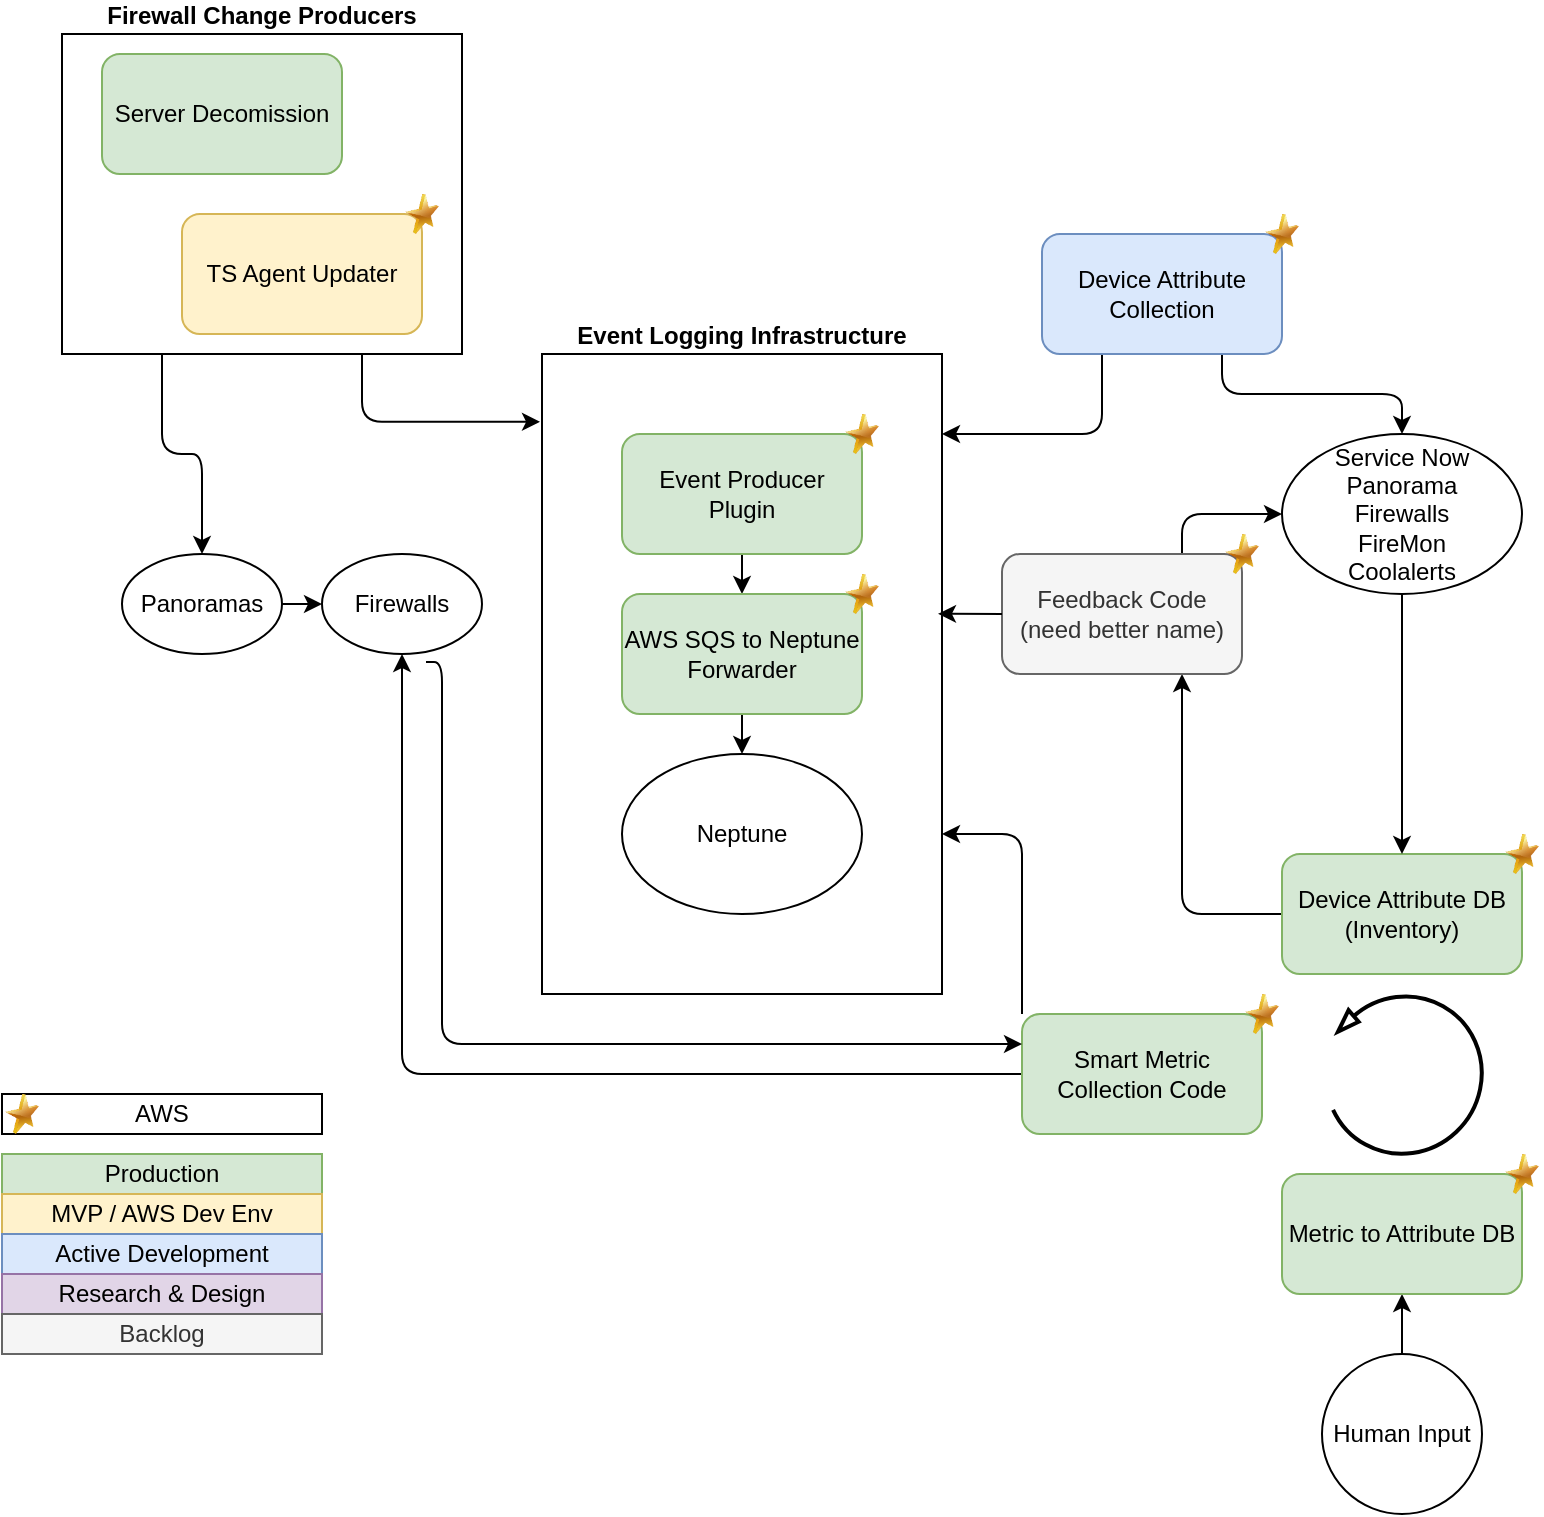 <mxfile version="28.1.1">
  <diagram name="Page-1" id="W9JfT17BYu0buxzHSnPP">
    <mxGraphModel grid="1" page="1" gridSize="10" guides="1" tooltips="1" connect="1" arrows="1" fold="1" pageScale="1" pageWidth="850" pageHeight="1100" math="0" shadow="0">
      <root>
        <mxCell id="0" />
        <mxCell id="1" parent="0" />
        <mxCell id="jgxaxADgwJe4Hzebw44l-14" value="" style="group;labelBorderColor=none;" vertex="1" connectable="0" parent="1">
          <mxGeometry x="310" y="190" width="200" height="320" as="geometry" />
        </mxCell>
        <mxCell id="jgxaxADgwJe4Hzebw44l-8" value="&lt;b&gt;Event Logging Infrastructure&lt;/b&gt;" style="rounded=0;whiteSpace=wrap;html=1;align=center;labelPosition=center;verticalLabelPosition=top;verticalAlign=bottom;" vertex="1" parent="jgxaxADgwJe4Hzebw44l-14">
          <mxGeometry width="200" height="320" as="geometry" />
        </mxCell>
        <mxCell id="jgxaxADgwJe4Hzebw44l-9" value="" style="group" vertex="1" connectable="0" parent="jgxaxADgwJe4Hzebw44l-14">
          <mxGeometry x="40" y="40" width="130" height="240" as="geometry" />
        </mxCell>
        <mxCell id="jgxaxADgwJe4Hzebw44l-4" style="edgeStyle=orthogonalEdgeStyle;rounded=0;orthogonalLoop=1;jettySize=auto;html=1;exitX=0.5;exitY=1;exitDx=0;exitDy=0;entryX=0.5;entryY=0;entryDx=0;entryDy=0;" edge="1" parent="jgxaxADgwJe4Hzebw44l-9" source="jgxaxADgwJe4Hzebw44l-2" target="jgxaxADgwJe4Hzebw44l-3">
          <mxGeometry relative="1" as="geometry" />
        </mxCell>
        <mxCell id="jgxaxADgwJe4Hzebw44l-2" value="Event Producer Plugin" style="rounded=1;whiteSpace=wrap;html=1;fillColor=#d5e8d4;strokeColor=#82b366;" vertex="1" parent="jgxaxADgwJe4Hzebw44l-9">
          <mxGeometry width="120" height="60" as="geometry" />
        </mxCell>
        <mxCell id="jgxaxADgwJe4Hzebw44l-6" style="edgeStyle=orthogonalEdgeStyle;rounded=0;orthogonalLoop=1;jettySize=auto;html=1;exitX=0.5;exitY=1;exitDx=0;exitDy=0;entryX=0.5;entryY=0;entryDx=0;entryDy=0;" edge="1" parent="jgxaxADgwJe4Hzebw44l-9" source="jgxaxADgwJe4Hzebw44l-3" target="jgxaxADgwJe4Hzebw44l-5">
          <mxGeometry relative="1" as="geometry" />
        </mxCell>
        <mxCell id="jgxaxADgwJe4Hzebw44l-3" value="AWS SQS to Neptune Forwarder" style="rounded=1;whiteSpace=wrap;html=1;fillColor=#d5e8d4;strokeColor=#82b366;" vertex="1" parent="jgxaxADgwJe4Hzebw44l-9">
          <mxGeometry y="80" width="120" height="60" as="geometry" />
        </mxCell>
        <mxCell id="jgxaxADgwJe4Hzebw44l-5" value="Neptune" style="ellipse;whiteSpace=wrap;html=1;" vertex="1" parent="jgxaxADgwJe4Hzebw44l-9">
          <mxGeometry y="160" width="120" height="80" as="geometry" />
        </mxCell>
        <mxCell id="Qaop3SIBf-g17rU-zxT1-14" value="" style="image;html=1;image=img/lib/clip_art/general/Star_128x128.png" vertex="1" parent="jgxaxADgwJe4Hzebw44l-9">
          <mxGeometry x="110" y="70" width="20" height="20" as="geometry" />
        </mxCell>
        <mxCell id="Qaop3SIBf-g17rU-zxT1-46" value="" style="image;html=1;image=img/lib/clip_art/general/Star_128x128.png" vertex="1" parent="jgxaxADgwJe4Hzebw44l-9">
          <mxGeometry x="110" y="-10" width="20" height="20" as="geometry" />
        </mxCell>
        <mxCell id="jgxaxADgwJe4Hzebw44l-32" style="edgeStyle=orthogonalEdgeStyle;rounded=1;orthogonalLoop=1;jettySize=auto;html=1;exitX=0.75;exitY=1;exitDx=0;exitDy=0;entryX=0.5;entryY=0;entryDx=0;entryDy=0;curved=0;" edge="1" parent="1" source="jgxaxADgwJe4Hzebw44l-18" target="jgxaxADgwJe4Hzebw44l-21">
          <mxGeometry relative="1" as="geometry" />
        </mxCell>
        <mxCell id="jgxaxADgwJe4Hzebw44l-56" style="edgeStyle=orthogonalEdgeStyle;rounded=1;orthogonalLoop=1;jettySize=auto;html=1;exitX=0.25;exitY=1;exitDx=0;exitDy=0;entryX=1;entryY=0.128;entryDx=0;entryDy=0;curved=0;entryPerimeter=0;" edge="1" parent="1" source="jgxaxADgwJe4Hzebw44l-18" target="jgxaxADgwJe4Hzebw44l-8">
          <mxGeometry relative="1" as="geometry">
            <Array as="points">
              <mxPoint x="590" y="230" />
            </Array>
          </mxGeometry>
        </mxCell>
        <mxCell id="jgxaxADgwJe4Hzebw44l-18" value="Device Attribute Collection" style="rounded=1;whiteSpace=wrap;html=1;fillColor=#dae8fc;strokeColor=#6c8ebf;" vertex="1" parent="1">
          <mxGeometry x="560" y="130" width="120" height="60" as="geometry" />
        </mxCell>
        <mxCell id="jgxaxADgwJe4Hzebw44l-36" style="edgeStyle=orthogonalEdgeStyle;rounded=1;orthogonalLoop=1;jettySize=auto;html=1;exitX=0;exitY=0.5;exitDx=0;exitDy=0;entryX=0.75;entryY=1;entryDx=0;entryDy=0;curved=0;" edge="1" parent="1" source="jgxaxADgwJe4Hzebw44l-19" target="jgxaxADgwJe4Hzebw44l-24">
          <mxGeometry relative="1" as="geometry" />
        </mxCell>
        <mxCell id="jgxaxADgwJe4Hzebw44l-19" value="Device Attribute DB&lt;br&gt;(Inventory)" style="rounded=1;whiteSpace=wrap;html=1;fillColor=#d5e8d4;strokeColor=#82b366;" vertex="1" parent="1">
          <mxGeometry x="680" y="440" width="120" height="60" as="geometry" />
        </mxCell>
        <mxCell id="jgxaxADgwJe4Hzebw44l-35" style="edgeStyle=orthogonalEdgeStyle;rounded=0;orthogonalLoop=1;jettySize=auto;html=1;exitX=0.5;exitY=1;exitDx=0;exitDy=0;entryX=0.5;entryY=0;entryDx=0;entryDy=0;" edge="1" parent="1" source="jgxaxADgwJe4Hzebw44l-21" target="jgxaxADgwJe4Hzebw44l-19">
          <mxGeometry relative="1" as="geometry" />
        </mxCell>
        <mxCell id="jgxaxADgwJe4Hzebw44l-21" value="Service Now&lt;div&gt;Panorama&lt;/div&gt;&lt;div&gt;Firewalls&lt;/div&gt;&lt;div&gt;FireMon&lt;/div&gt;&lt;div&gt;Coolalerts&lt;/div&gt;" style="ellipse;whiteSpace=wrap;html=1;" vertex="1" parent="1">
          <mxGeometry x="680" y="230" width="120" height="80" as="geometry" />
        </mxCell>
        <mxCell id="jgxaxADgwJe4Hzebw44l-33" style="edgeStyle=orthogonalEdgeStyle;rounded=1;orthogonalLoop=1;jettySize=auto;html=1;exitX=0.75;exitY=0;exitDx=0;exitDy=0;entryX=0;entryY=0.5;entryDx=0;entryDy=0;curved=0;" edge="1" parent="1" source="jgxaxADgwJe4Hzebw44l-24" target="jgxaxADgwJe4Hzebw44l-21">
          <mxGeometry relative="1" as="geometry" />
        </mxCell>
        <mxCell id="jgxaxADgwJe4Hzebw44l-24" value="Feedback Code&lt;br&gt;(need better name)" style="rounded=1;whiteSpace=wrap;html=1;fillColor=#f5f5f5;fontColor=#333333;strokeColor=#666666;" vertex="1" parent="1">
          <mxGeometry x="540" y="290" width="120" height="60" as="geometry" />
        </mxCell>
        <mxCell id="jgxaxADgwJe4Hzebw44l-66" style="edgeStyle=orthogonalEdgeStyle;rounded=0;orthogonalLoop=1;jettySize=auto;html=1;exitX=0.5;exitY=0;exitDx=0;exitDy=0;entryX=0.5;entryY=1;entryDx=0;entryDy=0;" edge="1" parent="1" source="jgxaxADgwJe4Hzebw44l-27" target="jgxaxADgwJe4Hzebw44l-28">
          <mxGeometry relative="1" as="geometry" />
        </mxCell>
        <mxCell id="jgxaxADgwJe4Hzebw44l-27" value="Human Input" style="ellipse;whiteSpace=wrap;html=1;aspect=fixed;" vertex="1" parent="1">
          <mxGeometry x="700" y="690" width="80" height="80" as="geometry" />
        </mxCell>
        <mxCell id="jgxaxADgwJe4Hzebw44l-28" value="Metric to Attribute DB" style="rounded=1;whiteSpace=wrap;html=1;fillColor=#d5e8d4;strokeColor=#82b366;" vertex="1" parent="1">
          <mxGeometry x="680" y="600" width="120" height="60" as="geometry" />
        </mxCell>
        <mxCell id="jgxaxADgwJe4Hzebw44l-78" style="edgeStyle=orthogonalEdgeStyle;rounded=1;orthogonalLoop=1;jettySize=auto;html=1;exitX=0;exitY=0.5;exitDx=0;exitDy=0;entryX=0.5;entryY=1;entryDx=0;entryDy=0;curved=0;" edge="1" parent="1" source="jgxaxADgwJe4Hzebw44l-41" target="jgxaxADgwJe4Hzebw44l-70">
          <mxGeometry relative="1" as="geometry" />
        </mxCell>
        <mxCell id="jgxaxADgwJe4Hzebw44l-81" style="edgeStyle=orthogonalEdgeStyle;rounded=1;orthogonalLoop=1;jettySize=auto;html=1;exitX=0;exitY=0;exitDx=0;exitDy=0;entryX=1;entryY=0.75;entryDx=0;entryDy=0;curved=0;" edge="1" parent="1" source="jgxaxADgwJe4Hzebw44l-41" target="jgxaxADgwJe4Hzebw44l-8">
          <mxGeometry relative="1" as="geometry" />
        </mxCell>
        <mxCell id="jgxaxADgwJe4Hzebw44l-41" value="Smart Metric Collection Code" style="rounded=1;whiteSpace=wrap;html=1;fillColor=#d5e8d4;strokeColor=#82b366;" vertex="1" parent="1">
          <mxGeometry x="550" y="520" width="120" height="60" as="geometry" />
        </mxCell>
        <mxCell id="jgxaxADgwJe4Hzebw44l-50" value="" style="verticalLabelPosition=bottom;html=1;verticalAlign=top;strokeWidth=2;shape=mxgraph.lean_mapping.physical_pull;pointerEvents=1;direction=north;rotation=304;" vertex="1" parent="1">
          <mxGeometry x="700" y="510.0" width="80" height="80" as="geometry" />
        </mxCell>
        <mxCell id="jgxaxADgwJe4Hzebw44l-59" style="rounded=0;orthogonalLoop=1;jettySize=auto;html=1;exitX=0;exitY=0.5;exitDx=0;exitDy=0;entryX=0.99;entryY=0.406;entryDx=0;entryDy=0;entryPerimeter=0;" edge="1" parent="1" source="jgxaxADgwJe4Hzebw44l-24" target="jgxaxADgwJe4Hzebw44l-8">
          <mxGeometry relative="1" as="geometry" />
        </mxCell>
        <mxCell id="jgxaxADgwJe4Hzebw44l-71" style="edgeStyle=orthogonalEdgeStyle;rounded=0;orthogonalLoop=1;jettySize=auto;html=1;exitX=1;exitY=0.5;exitDx=0;exitDy=0;entryX=0;entryY=0.5;entryDx=0;entryDy=0;" edge="1" parent="1" source="jgxaxADgwJe4Hzebw44l-62" target="jgxaxADgwJe4Hzebw44l-70">
          <mxGeometry relative="1" as="geometry" />
        </mxCell>
        <mxCell id="jgxaxADgwJe4Hzebw44l-62" value="Panoramas" style="ellipse;whiteSpace=wrap;html=1;" vertex="1" parent="1">
          <mxGeometry x="100" y="290" width="80" height="50" as="geometry" />
        </mxCell>
        <mxCell id="jgxaxADgwJe4Hzebw44l-79" style="edgeStyle=orthogonalEdgeStyle;rounded=1;orthogonalLoop=1;jettySize=auto;html=1;exitX=0.65;exitY=1.08;exitDx=0;exitDy=0;entryX=0;entryY=0.25;entryDx=0;entryDy=0;curved=0;exitPerimeter=0;" edge="1" parent="1" source="jgxaxADgwJe4Hzebw44l-70" target="jgxaxADgwJe4Hzebw44l-41">
          <mxGeometry relative="1" as="geometry">
            <Array as="points">
              <mxPoint x="260" y="344" />
              <mxPoint x="260" y="535" />
            </Array>
          </mxGeometry>
        </mxCell>
        <mxCell id="jgxaxADgwJe4Hzebw44l-70" value="Firewalls" style="ellipse;whiteSpace=wrap;html=1;" vertex="1" parent="1">
          <mxGeometry x="200" y="290" width="80" height="50" as="geometry" />
        </mxCell>
        <mxCell id="jgxaxADgwJe4Hzebw44l-84" style="edgeStyle=orthogonalEdgeStyle;rounded=1;orthogonalLoop=1;jettySize=auto;html=1;exitX=0.25;exitY=1;exitDx=0;exitDy=0;entryX=0.5;entryY=0;entryDx=0;entryDy=0;curved=0;" edge="1" parent="1" source="jgxaxADgwJe4Hzebw44l-82" target="jgxaxADgwJe4Hzebw44l-62">
          <mxGeometry relative="1" as="geometry" />
        </mxCell>
        <mxCell id="jgxaxADgwJe4Hzebw44l-83" style="edgeStyle=orthogonalEdgeStyle;rounded=1;orthogonalLoop=1;jettySize=auto;html=1;exitX=0.75;exitY=1;exitDx=0;exitDy=0;entryX=-0.005;entryY=0.106;entryDx=0;entryDy=0;entryPerimeter=0;curved=0;" edge="1" parent="1" source="jgxaxADgwJe4Hzebw44l-82" target="jgxaxADgwJe4Hzebw44l-8">
          <mxGeometry relative="1" as="geometry" />
        </mxCell>
        <mxCell id="Qaop3SIBf-g17rU-zxT1-11" value="" style="group;fillColor=#f5f5f5;strokeColor=#666666;fontColor=#333333;" connectable="0" vertex="1" parent="1">
          <mxGeometry x="70" y="30" width="200" height="160" as="geometry" />
        </mxCell>
        <mxCell id="jgxaxADgwJe4Hzebw44l-82" value="&lt;b&gt;Firewall Change Producers&lt;/b&gt;" style="rounded=0;whiteSpace=wrap;html=1;verticalAlign=bottom;labelPosition=center;verticalLabelPosition=top;align=center;textDirection=ltr;" vertex="1" parent="Qaop3SIBf-g17rU-zxT1-11">
          <mxGeometry width="200" height="160" as="geometry" />
        </mxCell>
        <mxCell id="jgxaxADgwJe4Hzebw44l-1" value="TS Agent Updater" style="rounded=1;whiteSpace=wrap;html=1;fillColor=#fff2cc;strokeColor=#d6b656;labelBorderColor=none;" vertex="1" parent="Qaop3SIBf-g17rU-zxT1-11">
          <mxGeometry x="60" y="90" width="120" height="60" as="geometry" />
        </mxCell>
        <mxCell id="jgxaxADgwJe4Hzebw44l-52" value="Server Decomission" style="rounded=1;whiteSpace=wrap;html=1;fillColor=#d5e8d4;strokeColor=#82b366;" vertex="1" parent="Qaop3SIBf-g17rU-zxT1-11">
          <mxGeometry x="20" y="10" width="120" height="60" as="geometry" />
        </mxCell>
        <mxCell id="Qaop3SIBf-g17rU-zxT1-15" value="" style="image;html=1;image=img/lib/clip_art/general/Star_128x128.png" vertex="1" parent="Qaop3SIBf-g17rU-zxT1-11">
          <mxGeometry x="170" y="80" width="20" height="20" as="geometry" />
        </mxCell>
        <mxCell id="Qaop3SIBf-g17rU-zxT1-13" value="" style="image;html=1;image=img/lib/clip_art/general/Star_128x128.png" vertex="1" parent="1">
          <mxGeometry x="790" y="430" width="20" height="20" as="geometry" />
        </mxCell>
        <mxCell id="Qaop3SIBf-g17rU-zxT1-26" value="" style="image;html=1;image=img/lib/clip_art/general/Star_128x128.png" vertex="1" parent="1">
          <mxGeometry x="660" y="510" width="20" height="20" as="geometry" />
        </mxCell>
        <mxCell id="Qaop3SIBf-g17rU-zxT1-27" value="" style="image;html=1;image=img/lib/clip_art/general/Star_128x128.png" vertex="1" parent="1">
          <mxGeometry x="790" y="590" width="20" height="20" as="geometry" />
        </mxCell>
        <mxCell id="Qaop3SIBf-g17rU-zxT1-43" value="" style="group" connectable="0" vertex="1" parent="1">
          <mxGeometry x="40" y="560" width="160" height="130" as="geometry" />
        </mxCell>
        <mxCell id="Qaop3SIBf-g17rU-zxT1-35" value="" style="group" connectable="0" vertex="1" parent="Qaop3SIBf-g17rU-zxT1-43">
          <mxGeometry y="30" width="160" height="100" as="geometry" />
        </mxCell>
        <mxCell id="Qaop3SIBf-g17rU-zxT1-3" value="Production" style="rounded=0;whiteSpace=wrap;html=1;fillColor=#d5e8d4;strokeColor=#82b366;container=0;" vertex="1" parent="Qaop3SIBf-g17rU-zxT1-35">
          <mxGeometry width="160" height="20" as="geometry" />
        </mxCell>
        <mxCell id="Qaop3SIBf-g17rU-zxT1-4" value="MVP / AWS Dev Env" style="rounded=0;whiteSpace=wrap;html=1;fillColor=#fff2cc;strokeColor=#d6b656;container=0;" vertex="1" parent="Qaop3SIBf-g17rU-zxT1-35">
          <mxGeometry y="20" width="160" height="20" as="geometry" />
        </mxCell>
        <mxCell id="Qaop3SIBf-g17rU-zxT1-5" value="Active Development" style="rounded=0;whiteSpace=wrap;html=1;fillColor=#dae8fc;strokeColor=#6c8ebf;container=0;" vertex="1" parent="Qaop3SIBf-g17rU-zxT1-35">
          <mxGeometry y="40" width="160" height="20" as="geometry" />
        </mxCell>
        <mxCell id="Qaop3SIBf-g17rU-zxT1-6" value="Research &amp;amp; Design" style="rounded=0;whiteSpace=wrap;html=1;fillColor=#e1d5e7;strokeColor=#9673a6;container=0;" vertex="1" parent="Qaop3SIBf-g17rU-zxT1-35">
          <mxGeometry y="60" width="160" height="20" as="geometry" />
        </mxCell>
        <mxCell id="Qaop3SIBf-g17rU-zxT1-7" value="Backlog" style="rounded=0;whiteSpace=wrap;html=1;fillColor=#f5f5f5;fontColor=#333333;strokeColor=#666666;container=0;" vertex="1" parent="Qaop3SIBf-g17rU-zxT1-35">
          <mxGeometry y="80" width="160" height="20" as="geometry" />
        </mxCell>
        <mxCell id="Qaop3SIBf-g17rU-zxT1-42" value="" style="group" connectable="0" vertex="1" parent="Qaop3SIBf-g17rU-zxT1-43">
          <mxGeometry width="160" height="20" as="geometry" />
        </mxCell>
        <mxCell id="Qaop3SIBf-g17rU-zxT1-34" value="AWS" style="rounded=0;whiteSpace=wrap;html=1;container=0;" vertex="1" parent="Qaop3SIBf-g17rU-zxT1-42">
          <mxGeometry width="160" height="20" as="geometry" />
        </mxCell>
        <mxCell id="Qaop3SIBf-g17rU-zxT1-25" value="" style="image;html=1;image=img/lib/clip_art/general/Star_128x128.png" vertex="1" parent="Qaop3SIBf-g17rU-zxT1-42">
          <mxGeometry width="20" height="20" as="geometry" />
        </mxCell>
        <mxCell id="Qaop3SIBf-g17rU-zxT1-44" value="" style="image;html=1;image=img/lib/clip_art/general/Star_128x128.png" vertex="1" parent="1">
          <mxGeometry x="650" y="280" width="20" height="20" as="geometry" />
        </mxCell>
        <mxCell id="Qaop3SIBf-g17rU-zxT1-45" value="" style="image;html=1;image=img/lib/clip_art/general/Star_128x128.png" vertex="1" parent="1">
          <mxGeometry x="670" y="120" width="20" height="20" as="geometry" />
        </mxCell>
      </root>
    </mxGraphModel>
  </diagram>
</mxfile>
